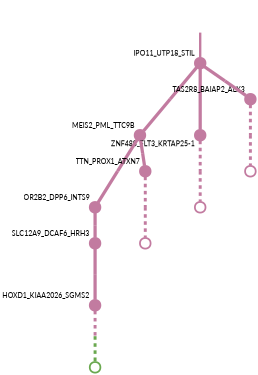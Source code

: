 strict digraph  {
graph[splines=false]; nodesep=0.7; rankdir=TB; ranksep=0.6; forcelabels=true; dpi=600; size=2.5;
0 [color="#c27ba0ff", fillcolor="#c27ba0ff", fixedsize=true, fontname=Lato, fontsize="12pt", height="0.25", label="", penwidth=3, shape=circle, style=filled, xlabel=IPO11_UTP18_STIL];
1 [color="#c27ba0ff", fillcolor="#c27ba0ff", fixedsize=true, fontname=Lato, fontsize="12pt", height="0.25", label="", penwidth=3, shape=circle, style=filled, xlabel=MEIS2_PML_TTC9B];
2 [color="#c27ba0ff", fillcolor="#c27ba0ff", fixedsize=true, fontname=Lato, fontsize="12pt", height="0.25", label="", penwidth=3, shape=circle, style=filled, xlabel="ZNF488_FLT3_KRTAP25-1"];
7 [color="#c27ba0ff", fillcolor="#c27ba0ff", fixedsize=true, fontname=Lato, fontsize="12pt", height="0.25", label="", penwidth=3, shape=circle, style=filled, xlabel=TAS2R8_BAIAP2_ALX3];
4 [color="#c27ba0ff", fillcolor="#c27ba0ff", fixedsize=true, fontname=Lato, fontsize="12pt", height="0.25", label="", penwidth=3, shape=circle, style=filled, xlabel=OR2B2_DPP6_INTS9];
5 [color="#c27ba0ff", fillcolor="#c27ba0ff", fixedsize=true, fontname=Lato, fontsize="12pt", height="0.25", label="", penwidth=3, shape=circle, style=filled, xlabel=TTN_PROX1_ATXN7];
9 [color="#c27ba0ff", fillcolor="#c27ba0ff", fixedsize=true, fontname=Lato, fontsize="12pt", height="0.25", label="", penwidth=3, shape=circle, style=solid, xlabel=""];
3 [color="#c27ba0ff", fillcolor="#c27ba0ff", fixedsize=true, fontname=Lato, fontsize="12pt", height="0.25", label="", penwidth=3, shape=circle, style=filled, xlabel=HOXD1_KIAA2026_SGMS2];
8 [color="#6aa84fff", fillcolor="#6aa84fff", fixedsize=true, fontname=Lato, fontsize="12pt", height="0.25", label="", penwidth=3, shape=circle, style=solid, xlabel=""];
6 [color="#c27ba0ff", fillcolor="#c27ba0ff", fixedsize=true, fontname=Lato, fontsize="12pt", height="0.25", label="", penwidth=3, shape=circle, style=filled, xlabel=SLC12A9_DCAF6_HRH3];
10 [color="#c27ba0ff", fillcolor="#c27ba0ff", fixedsize=true, fontname=Lato, fontsize="12pt", height="0.25", label="", penwidth=3, shape=circle, style=solid, xlabel=""];
11 [color="#c27ba0ff", fillcolor="#c27ba0ff", fixedsize=true, fontname=Lato, fontsize="12pt", height="0.25", label="", penwidth=3, shape=circle, style=solid, xlabel=""];
normal [label="", penwidth=3, style=invis, xlabel=IPO11_UTP18_STIL];
0 -> 1  [arrowsize=0, color="#c27ba0ff;0.5:#c27ba0ff", minlen="2.0", penwidth="5.5", style=solid];
0 -> 2  [arrowsize=0, color="#c27ba0ff;0.5:#c27ba0ff", minlen="2.0", penwidth="5.5", style=solid];
0 -> 7  [arrowsize=0, color="#c27ba0ff;0.5:#c27ba0ff", minlen="1.0", penwidth="5.5", style=solid];
1 -> 4  [arrowsize=0, color="#c27ba0ff;0.5:#c27ba0ff", minlen="2.0", penwidth="5.5", style=solid];
1 -> 5  [arrowsize=0, color="#c27ba0ff;0.5:#c27ba0ff", minlen="1.8571428060531616", penwidth="5.5", style=solid];
2 -> 9  [arrowsize=0, color="#c27ba0ff;0.5:#c27ba0ff", minlen="2.0", penwidth=5, style=dashed];
7 -> 11  [arrowsize=0, color="#c27ba0ff;0.5:#c27ba0ff", minlen="2.0", penwidth=5, style=dashed];
4 -> 6  [arrowsize=0, color="#c27ba0ff;0.5:#c27ba0ff", minlen="1.8571428060531616", penwidth="5.5", style=solid];
5 -> 10  [arrowsize=0, color="#c27ba0ff;0.5:#c27ba0ff", minlen="2.0", penwidth=5, style=dashed];
3 -> 8  [arrowsize=0, color="#c27ba0ff;0.5:#6aa84fff", minlen="2.0", penwidth=5, style=dashed];
6 -> 3  [arrowsize=0, color="#c27ba0ff;0.5:#c27ba0ff", minlen="2.0", penwidth="5.5", style=solid];
normal -> 0  [arrowsize=0, color="#c27ba0ff", label="", penwidth=4, style=solid];
}
